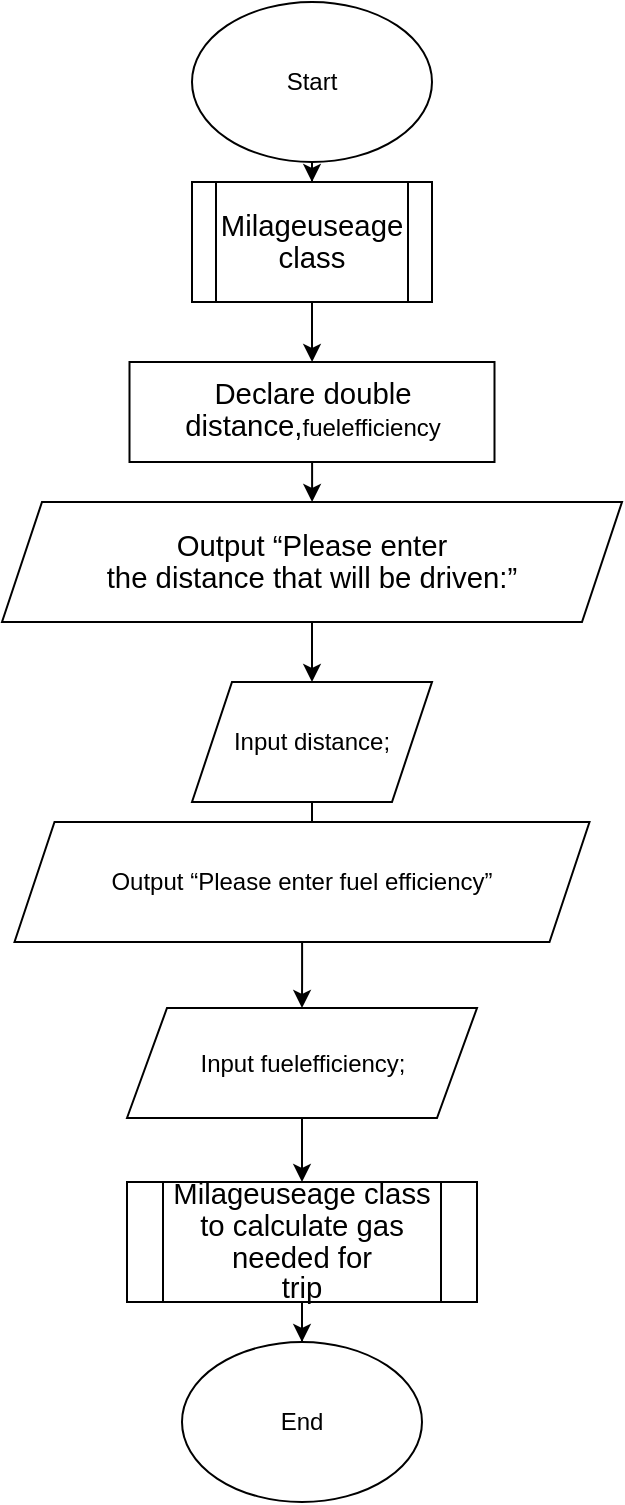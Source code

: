 <mxfile version="14.1.8" type="device"><diagram id="eEK-ORl8SvZqJItJG-TO" name="Page-1"><mxGraphModel dx="1092" dy="494" grid="1" gridSize="10" guides="1" tooltips="1" connect="1" arrows="1" fold="1" page="1" pageScale="1" pageWidth="850" pageHeight="1100" math="0" shadow="0"><root><mxCell id="0"/><mxCell id="1" parent="0"/><mxCell id="FJ7W7XeTDBEbTvYerjo0-3" value="" style="edgeStyle=orthogonalEdgeStyle;rounded=0;orthogonalLoop=1;jettySize=auto;html=1;" parent="1" source="FJ7W7XeTDBEbTvYerjo0-1" target="FJ7W7XeTDBEbTvYerjo0-2" edge="1"><mxGeometry relative="1" as="geometry"/></mxCell><mxCell id="FJ7W7XeTDBEbTvYerjo0-1" value="Start" style="ellipse;whiteSpace=wrap;html=1;" parent="1" vertex="1"><mxGeometry x="320" y="20" width="120" height="80" as="geometry"/></mxCell><mxCell id="rmB8hk8s37ooWNlDUgcn-2" value="" style="edgeStyle=orthogonalEdgeStyle;rounded=0;orthogonalLoop=1;jettySize=auto;html=1;" edge="1" parent="1" source="FJ7W7XeTDBEbTvYerjo0-2" target="rmB8hk8s37ooWNlDUgcn-1"><mxGeometry relative="1" as="geometry"/></mxCell><mxCell id="FJ7W7XeTDBEbTvYerjo0-2" value="&lt;span style=&quot;font-size: 11.0pt ; line-height: 107% ; font-family: &amp;#34;calibri&amp;#34; , sans-serif&quot;&gt;Milageuseage class&lt;/span&gt;" style="shape=process;whiteSpace=wrap;html=1;backgroundOutline=1;" parent="1" vertex="1"><mxGeometry x="320" y="110" width="120" height="60" as="geometry"/></mxCell><mxCell id="rmB8hk8s37ooWNlDUgcn-6" style="edgeStyle=orthogonalEdgeStyle;rounded=0;orthogonalLoop=1;jettySize=auto;html=1;entryX=0.5;entryY=0;entryDx=0;entryDy=0;" edge="1" parent="1" source="FJ7W7XeTDBEbTvYerjo0-4" target="FJ7W7XeTDBEbTvYerjo0-10"><mxGeometry relative="1" as="geometry"/></mxCell><mxCell id="FJ7W7XeTDBEbTvYerjo0-4" value="&lt;span style=&quot;font-size: 11.0pt ; line-height: 107% ; font-family: &amp;#34;calibri&amp;#34; , sans-serif&quot;&gt;Output “Please enter&lt;br/&gt;the distance that will be driven:”&lt;/span&gt;" style="shape=parallelogram;perimeter=parallelogramPerimeter;whiteSpace=wrap;html=1;fixedSize=1;" parent="1" vertex="1"><mxGeometry x="225" y="270" width="310" height="60" as="geometry"/></mxCell><mxCell id="FJ7W7XeTDBEbTvYerjo0-15" value="" style="edgeStyle=orthogonalEdgeStyle;rounded=0;orthogonalLoop=1;jettySize=auto;html=1;" parent="1" source="FJ7W7XeTDBEbTvYerjo0-10" target="FJ7W7XeTDBEbTvYerjo0-14" edge="1"><mxGeometry relative="1" as="geometry"/></mxCell><mxCell id="FJ7W7XeTDBEbTvYerjo0-10" value="&lt;p class=&quot;MsoNormal&quot;&gt;Input distance;&lt;/p&gt;" style="shape=parallelogram;perimeter=parallelogramPerimeter;whiteSpace=wrap;html=1;fixedSize=1;" parent="1" vertex="1"><mxGeometry x="320" y="360" width="120" height="60" as="geometry"/></mxCell><mxCell id="rmB8hk8s37ooWNlDUgcn-7" value="" style="edgeStyle=orthogonalEdgeStyle;rounded=0;orthogonalLoop=1;jettySize=auto;html=1;" edge="1" parent="1" source="FJ7W7XeTDBEbTvYerjo0-14" target="FJ7W7XeTDBEbTvYerjo0-18"><mxGeometry relative="1" as="geometry"/></mxCell><mxCell id="FJ7W7XeTDBEbTvYerjo0-14" value="&lt;p class=&quot;MsoNormal&quot;&gt;Output “Please enter fuel efficiency”&lt;/p&gt;" style="shape=parallelogram;perimeter=parallelogramPerimeter;whiteSpace=wrap;html=1;fixedSize=1;" parent="1" vertex="1"><mxGeometry x="231.25" y="430" width="287.5" height="60" as="geometry"/></mxCell><mxCell id="rmB8hk8s37ooWNlDUgcn-8" value="" style="edgeStyle=orthogonalEdgeStyle;rounded=0;orthogonalLoop=1;jettySize=auto;html=1;" edge="1" parent="1" source="FJ7W7XeTDBEbTvYerjo0-18" target="FJ7W7XeTDBEbTvYerjo0-24"><mxGeometry relative="1" as="geometry"/></mxCell><mxCell id="FJ7W7XeTDBEbTvYerjo0-18" value="&lt;p class=&quot;MsoNormal&quot;&gt;Input fuelefficiency;&lt;/p&gt;" style="shape=parallelogram;perimeter=parallelogramPerimeter;whiteSpace=wrap;html=1;fixedSize=1;" parent="1" vertex="1"><mxGeometry x="287.5" y="523" width="175" height="55" as="geometry"/></mxCell><mxCell id="FJ7W7XeTDBEbTvYerjo0-23" value="" style="edgeStyle=orthogonalEdgeStyle;rounded=0;orthogonalLoop=1;jettySize=auto;html=1;exitX=0.5;exitY=1;exitDx=0;exitDy=0;" parent="1" source="FJ7W7XeTDBEbTvYerjo0-24" target="FJ7W7XeTDBEbTvYerjo0-22" edge="1"><mxGeometry relative="1" as="geometry"><mxPoint x="375" y="717.5" as="sourcePoint"/></mxGeometry></mxCell><mxCell id="FJ7W7XeTDBEbTvYerjo0-22" value="End" style="ellipse;whiteSpace=wrap;html=1;" parent="1" vertex="1"><mxGeometry x="315" y="690" width="120" height="80" as="geometry"/></mxCell><mxCell id="FJ7W7XeTDBEbTvYerjo0-24" value="&lt;span style=&quot;font-size: 11.0pt ; line-height: 107% ; font-family: &amp;#34;calibri&amp;#34; , sans-serif&quot;&gt;Milageuseage class to&amp;nbsp;&lt;/span&gt;&lt;span style=&quot;font-size: 11.0pt ; line-height: 107% ; font-family: &amp;#34;calibri&amp;#34; , sans-serif&quot;&gt;calculate gas needed for&lt;br/&gt;trip&lt;/span&gt;" style="shape=process;whiteSpace=wrap;html=1;backgroundOutline=1;" parent="1" vertex="1"><mxGeometry x="287.5" y="610" width="175" height="60" as="geometry"/></mxCell><mxCell id="rmB8hk8s37ooWNlDUgcn-4" value="" style="edgeStyle=orthogonalEdgeStyle;rounded=0;orthogonalLoop=1;jettySize=auto;html=1;entryX=0.5;entryY=0;entryDx=0;entryDy=0;" edge="1" parent="1" source="rmB8hk8s37ooWNlDUgcn-1" target="FJ7W7XeTDBEbTvYerjo0-4"><mxGeometry relative="1" as="geometry"/></mxCell><mxCell id="rmB8hk8s37ooWNlDUgcn-1" value="&lt;span style=&quot;font-size: 11.0pt ; line-height: 107% ; font-family: &amp;#34;calibri&amp;#34; , sans-serif&quot;&gt;Declare double distance,&lt;span style=&quot;font-family: &amp;#34;helvetica&amp;#34; ; font-size: 12px&quot;&gt;fuelefficiency&lt;/span&gt;&lt;br&gt;&lt;/span&gt;" style="whiteSpace=wrap;html=1;" vertex="1" parent="1"><mxGeometry x="288.75" y="200" width="182.5" height="50" as="geometry"/></mxCell></root></mxGraphModel></diagram></mxfile>